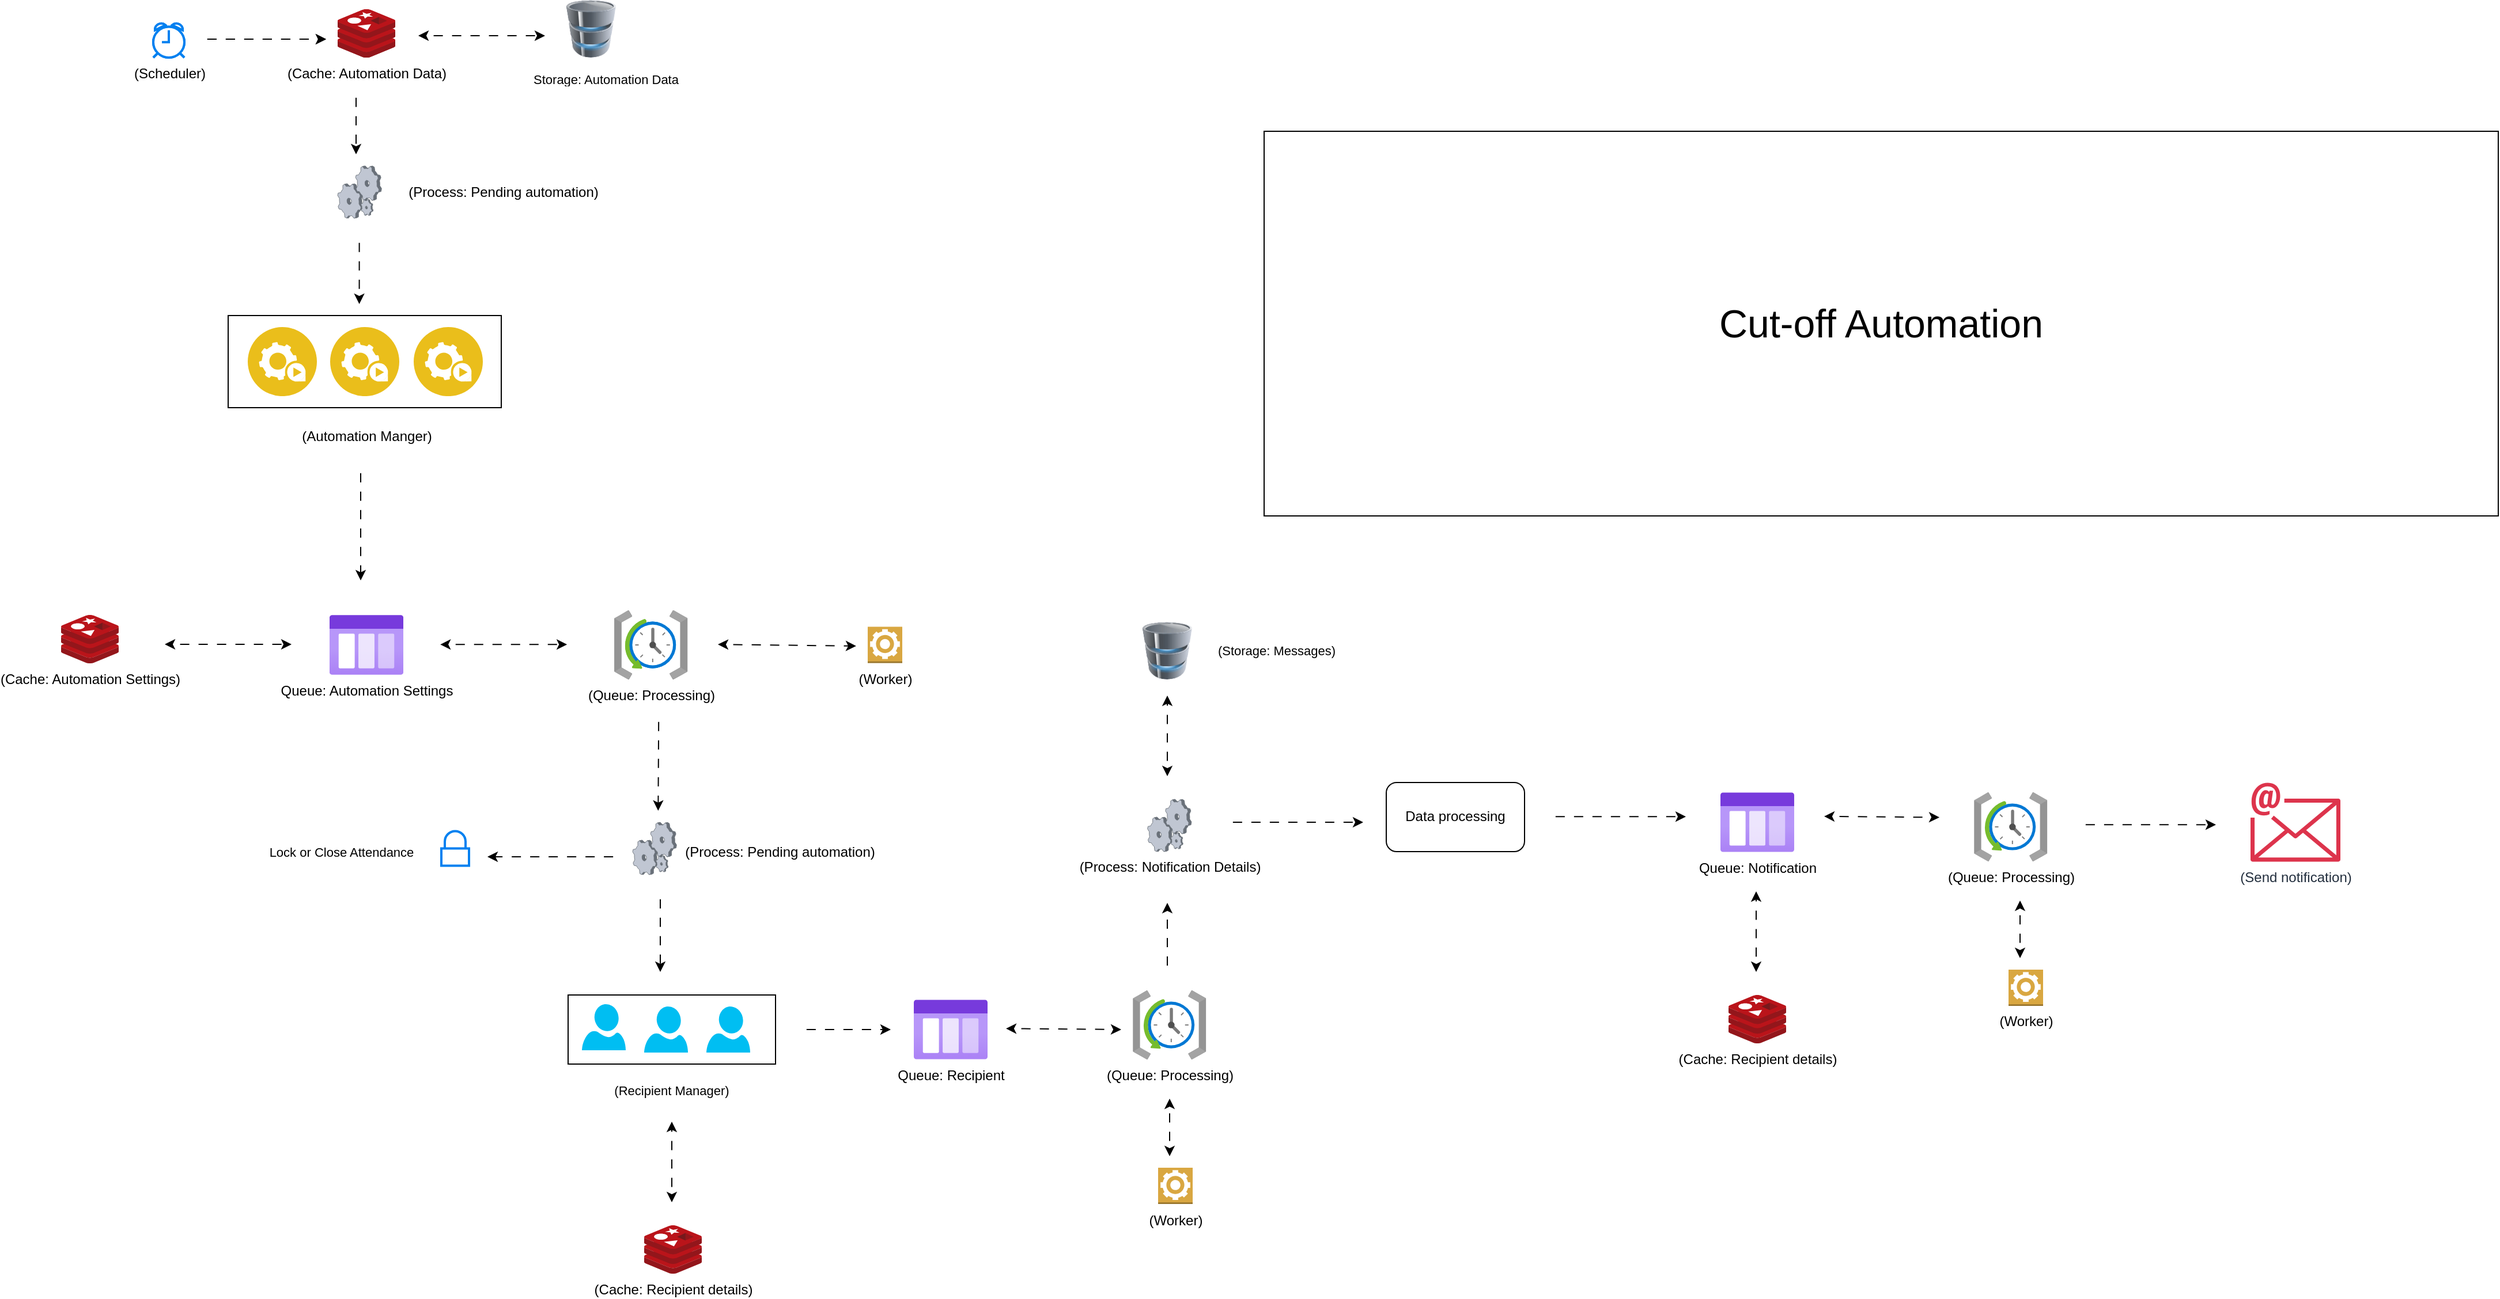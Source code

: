 <mxfile version="26.2.14">
  <diagram name="Page-1" id="Em6BvC492MvVYmxUUfeI">
    <mxGraphModel dx="3518" dy="1351" grid="0" gridSize="10" guides="1" tooltips="1" connect="1" arrows="1" fold="1" page="1" pageScale="1" pageWidth="827" pageHeight="1169" math="0" shadow="0">
      <root>
        <mxCell id="0" />
        <mxCell id="1" parent="0" />
        <mxCell id="7x9RBcGUPpXrEn_A4fuS-170" value="" style="endArrow=classic;html=1;rounded=0;flowAnimation=1;" parent="1" edge="1">
          <mxGeometry width="50" height="50" relative="1" as="geometry">
            <mxPoint x="100" y="70" as="sourcePoint" />
            <mxPoint x="210" y="70" as="targetPoint" />
          </mxGeometry>
        </mxCell>
        <mxCell id="7x9RBcGUPpXrEn_A4fuS-171" value="" style="endArrow=classic;html=1;rounded=0;flowAnimation=1;" parent="1" edge="1">
          <mxGeometry width="50" height="50" relative="1" as="geometry">
            <mxPoint x="236" y="114" as="sourcePoint" />
            <mxPoint x="236" y="170" as="targetPoint" />
          </mxGeometry>
        </mxCell>
        <mxCell id="7x9RBcGUPpXrEn_A4fuS-172" value="" style="image;aspect=fixed;html=1;points=[];align=center;fontSize=12;image=img/lib/azure2/management_governance/Scheduler_Job_Collections.svg;" parent="1" vertex="1">
          <mxGeometry x="460" y="566" width="63.76" height="60" as="geometry" />
        </mxCell>
        <mxCell id="7x9RBcGUPpXrEn_A4fuS-173" value="" style="html=1;verticalLabelPosition=bottom;align=center;labelBackgroundColor=#ffffff;verticalAlign=top;strokeWidth=2;strokeColor=#0080F0;shadow=0;dashed=0;shape=mxgraph.ios7.icons.alarm_clock;" parent="1" vertex="1">
          <mxGeometry x="60" y="56" width="27" height="30" as="geometry" />
        </mxCell>
        <mxCell id="7x9RBcGUPpXrEn_A4fuS-174" value="" style="image;sketch=0;aspect=fixed;html=1;points=[];align=center;fontSize=12;image=img/lib/mscae/Cache_Redis_Product.svg;" parent="1" vertex="1">
          <mxGeometry x="220.0" y="44" width="50" height="42" as="geometry" />
        </mxCell>
        <mxCell id="7x9RBcGUPpXrEn_A4fuS-175" value="" style="image;html=1;image=img/lib/clip_art/computers/Database_128x128.png" parent="1" vertex="1">
          <mxGeometry x="400" y="36" width="80" height="50" as="geometry" />
        </mxCell>
        <mxCell id="7x9RBcGUPpXrEn_A4fuS-176" value="" style="verticalLabelPosition=bottom;sketch=0;aspect=fixed;html=1;verticalAlign=top;strokeColor=none;align=center;outlineConnect=0;shape=mxgraph.citrix.process;" parent="1" vertex="1">
          <mxGeometry x="220" y="180" width="38.16" height="45.49" as="geometry" />
        </mxCell>
        <mxCell id="7x9RBcGUPpXrEn_A4fuS-177" value="&lt;font&gt;Queue: Automation Settings&lt;/font&gt;" style="image;aspect=fixed;html=1;points=[];align=center;fontSize=12;image=img/lib/azure2/general/Storage_Queue.svg;" parent="1" vertex="1">
          <mxGeometry x="213" y="570" width="64" height="52" as="geometry" />
        </mxCell>
        <mxCell id="7x9RBcGUPpXrEn_A4fuS-178" value="&lt;font style=&quot;font-size: 11px;&quot;&gt;Storage: Automation Data&lt;/font&gt;" style="text;html=1;align=center;verticalAlign=middle;whiteSpace=wrap;rounded=0;" parent="1" vertex="1">
          <mxGeometry x="380" y="90" width="146" height="30" as="geometry" />
        </mxCell>
        <mxCell id="7x9RBcGUPpXrEn_A4fuS-179" value="" style="endArrow=classic;html=1;rounded=0;flowAnimation=1;" parent="1" edge="1">
          <mxGeometry width="50" height="50" relative="1" as="geometry">
            <mxPoint x="100" y="70" as="sourcePoint" />
            <mxPoint x="210" y="70" as="targetPoint" />
          </mxGeometry>
        </mxCell>
        <mxCell id="7x9RBcGUPpXrEn_A4fuS-180" value="(Queue: Processing)" style="image;aspect=fixed;html=1;points=[];align=center;fontSize=12;image=img/lib/azure2/management_governance/Scheduler_Job_Collections.svg;" parent="1" vertex="1">
          <mxGeometry x="460" y="566" width="63.76" height="60" as="geometry" />
        </mxCell>
        <mxCell id="7x9RBcGUPpXrEn_A4fuS-181" value="" style="rounded=0;whiteSpace=wrap;html=1;" parent="1" vertex="1">
          <mxGeometry x="420" y="900" width="180" height="60" as="geometry" />
        </mxCell>
        <mxCell id="7x9RBcGUPpXrEn_A4fuS-182" value="" style="verticalLabelPosition=bottom;html=1;verticalAlign=top;align=center;strokeColor=none;fillColor=#00BEF2;shape=mxgraph.azure.user;" parent="1" vertex="1">
          <mxGeometry x="432" y="908" width="38" height="40" as="geometry" />
        </mxCell>
        <mxCell id="7x9RBcGUPpXrEn_A4fuS-183" value="" style="verticalLabelPosition=bottom;html=1;verticalAlign=top;align=center;strokeColor=none;fillColor=#00BEF2;shape=mxgraph.azure.user;" parent="1" vertex="1">
          <mxGeometry x="540" y="910" width="38" height="40" as="geometry" />
        </mxCell>
        <mxCell id="7x9RBcGUPpXrEn_A4fuS-184" value="" style="verticalLabelPosition=bottom;html=1;verticalAlign=top;align=center;strokeColor=none;fillColor=#00BEF2;shape=mxgraph.azure.user;" parent="1" vertex="1">
          <mxGeometry x="486" y="910" width="38" height="40" as="geometry" />
        </mxCell>
        <mxCell id="7x9RBcGUPpXrEn_A4fuS-185" value="" style="endArrow=classic;html=1;rounded=0;flowAnimation=1;" parent="1" edge="1">
          <mxGeometry width="50" height="50" relative="1" as="geometry">
            <mxPoint x="498.62" y="656" as="sourcePoint" />
            <mxPoint x="498.16" y="740" as="targetPoint" />
          </mxGeometry>
        </mxCell>
        <mxCell id="7x9RBcGUPpXrEn_A4fuS-186" value="&lt;font style=&quot;font-size: 11px;&quot;&gt;(Recipient Manager)&lt;/font&gt;" style="text;html=1;align=center;verticalAlign=middle;whiteSpace=wrap;rounded=0;" parent="1" vertex="1">
          <mxGeometry x="455" y="968" width="110" height="30" as="geometry" />
        </mxCell>
        <mxCell id="7x9RBcGUPpXrEn_A4fuS-187" value="(Scheduler)" style="html=1;verticalLabelPosition=bottom;align=center;labelBackgroundColor=#ffffff;verticalAlign=top;strokeWidth=2;strokeColor=#0080F0;shadow=0;dashed=0;shape=mxgraph.ios7.icons.alarm_clock;" parent="1" vertex="1">
          <mxGeometry x="60" y="56" width="27" height="30" as="geometry" />
        </mxCell>
        <mxCell id="7x9RBcGUPpXrEn_A4fuS-188" value="(Cache: Automation Data)" style="image;sketch=0;aspect=fixed;html=1;points=[];align=center;fontSize=12;image=img/lib/mscae/Cache_Redis_Product.svg;" parent="1" vertex="1">
          <mxGeometry x="220.0" y="44" width="50" height="42" as="geometry" />
        </mxCell>
        <mxCell id="7x9RBcGUPpXrEn_A4fuS-189" value="&lt;font&gt;Queue: Automation Settings&lt;/font&gt;" style="image;aspect=fixed;html=1;points=[];align=center;fontSize=12;image=img/lib/azure2/general/Storage_Queue.svg;" parent="1" vertex="1">
          <mxGeometry x="213" y="570" width="64" height="52" as="geometry" />
        </mxCell>
        <mxCell id="7x9RBcGUPpXrEn_A4fuS-190" value="" style="endArrow=classic;html=1;rounded=0;flowAnimation=1;" parent="1" edge="1">
          <mxGeometry width="50" height="50" relative="1" as="geometry">
            <mxPoint x="238.81" y="240" as="sourcePoint" />
            <mxPoint x="238.79" y="300" as="targetPoint" />
          </mxGeometry>
        </mxCell>
        <mxCell id="7x9RBcGUPpXrEn_A4fuS-191" value="" style="endArrow=classic;html=1;rounded=0;flowAnimation=1;" parent="1" edge="1">
          <mxGeometry width="50" height="50" relative="1" as="geometry">
            <mxPoint x="240" y="440" as="sourcePoint" />
            <mxPoint x="240" y="540" as="targetPoint" />
          </mxGeometry>
        </mxCell>
        <mxCell id="7x9RBcGUPpXrEn_A4fuS-192" value="" style="endArrow=classic;html=1;rounded=0;flowAnimation=1;" parent="1" edge="1">
          <mxGeometry width="50" height="50" relative="1" as="geometry">
            <mxPoint x="500" y="810" as="sourcePoint" />
            <mxPoint x="500" y="880" as="targetPoint" />
          </mxGeometry>
        </mxCell>
        <mxCell id="7x9RBcGUPpXrEn_A4fuS-193" value="" style="endArrow=classic;html=1;rounded=0;flowAnimation=1;" parent="1" edge="1">
          <mxGeometry width="50" height="50" relative="1" as="geometry">
            <mxPoint x="620" y="930" as="sourcePoint" />
            <mxPoint x="700" y="930" as="targetPoint" />
          </mxGeometry>
        </mxCell>
        <mxCell id="7x9RBcGUPpXrEn_A4fuS-194" value="&lt;font&gt;Queue: Recipient&lt;/font&gt;" style="image;aspect=fixed;html=1;points=[];align=center;fontSize=12;image=img/lib/azure2/general/Storage_Queue.svg;" parent="1" vertex="1">
          <mxGeometry x="720" y="904" width="64" height="52" as="geometry" />
        </mxCell>
        <mxCell id="7x9RBcGUPpXrEn_A4fuS-195" value="" style="endArrow=classic;html=1;rounded=0;flowAnimation=1;" parent="1" edge="1">
          <mxGeometry width="50" height="50" relative="1" as="geometry">
            <mxPoint x="940" y="881.49" as="sourcePoint" />
            <mxPoint x="940" y="820" as="targetPoint" />
          </mxGeometry>
        </mxCell>
        <mxCell id="7x9RBcGUPpXrEn_A4fuS-196" value="" style="html=1;verticalLabelPosition=bottom;align=center;labelBackgroundColor=#ffffff;verticalAlign=top;strokeWidth=2;strokeColor=#0080F0;shadow=0;dashed=0;shape=mxgraph.ios7.icons.locked;" parent="1" vertex="1">
          <mxGeometry x="310" y="757.75" width="24" height="30" as="geometry" />
        </mxCell>
        <mxCell id="7x9RBcGUPpXrEn_A4fuS-197" value="" style="endArrow=classic;html=1;rounded=0;flowAnimation=1;" parent="1" edge="1">
          <mxGeometry width="50" height="50" relative="1" as="geometry">
            <mxPoint x="466" y="780" as="sourcePoint" />
            <mxPoint x="350" y="780" as="targetPoint" />
          </mxGeometry>
        </mxCell>
        <mxCell id="7x9RBcGUPpXrEn_A4fuS-198" value="" style="image;html=1;image=img/lib/clip_art/computers/Database_128x128.png" parent="1" vertex="1">
          <mxGeometry x="900" y="576" width="80" height="50" as="geometry" />
        </mxCell>
        <mxCell id="7x9RBcGUPpXrEn_A4fuS-199" value="(Send notification)" style="sketch=0;outlineConnect=0;fontColor=#232F3E;gradientColor=none;fillColor=#DD344C;strokeColor=none;dashed=0;verticalLabelPosition=bottom;verticalAlign=top;align=center;html=1;fontSize=12;fontStyle=0;aspect=fixed;shape=mxgraph.aws4.email;" parent="1" vertex="1">
          <mxGeometry x="1880" y="715.49" width="78" height="69" as="geometry" />
        </mxCell>
        <mxCell id="7x9RBcGUPpXrEn_A4fuS-200" value="" style="endArrow=classic;html=1;rounded=0;flowAnimation=1;" parent="1" edge="1">
          <mxGeometry width="50" height="50" relative="1" as="geometry">
            <mxPoint x="990" y="750" as="sourcePoint" />
            <mxPoint x="1110" y="750" as="targetPoint" />
          </mxGeometry>
        </mxCell>
        <mxCell id="7x9RBcGUPpXrEn_A4fuS-201" value="&lt;font style=&quot;font-size: 11px;&quot;&gt;Lock or Close Attendance&lt;/font&gt;" style="text;html=1;align=center;verticalAlign=middle;whiteSpace=wrap;rounded=0;" parent="1" vertex="1">
          <mxGeometry x="150" y="761.49" width="147" height="30" as="geometry" />
        </mxCell>
        <mxCell id="7x9RBcGUPpXrEn_A4fuS-202" value="&lt;font&gt;Queue: Notification&lt;/font&gt;" style="image;aspect=fixed;html=1;points=[];align=center;fontSize=12;image=img/lib/azure2/general/Storage_Queue.svg;" parent="1" vertex="1">
          <mxGeometry x="1420" y="723.99" width="64" height="52" as="geometry" />
        </mxCell>
        <mxCell id="7x9RBcGUPpXrEn_A4fuS-203" value="" style="endArrow=classic;html=1;rounded=0;flowAnimation=1;" parent="1" edge="1">
          <mxGeometry width="50" height="50" relative="1" as="geometry">
            <mxPoint x="1730" y="752.16" as="sourcePoint" />
            <mxPoint x="1850" y="752.16" as="targetPoint" />
          </mxGeometry>
        </mxCell>
        <mxCell id="7x9RBcGUPpXrEn_A4fuS-204" value="&lt;font style=&quot;font-size: 11px;&quot;&gt;(Storage: Messages)&lt;/font&gt;" style="text;html=1;align=center;verticalAlign=middle;whiteSpace=wrap;rounded=0;" parent="1" vertex="1">
          <mxGeometry x="980" y="586" width="110" height="30" as="geometry" />
        </mxCell>
        <mxCell id="7x9RBcGUPpXrEn_A4fuS-205" value="" style="endArrow=classic;startArrow=classic;html=1;rounded=0;flowAnimation=1;" parent="1" edge="1">
          <mxGeometry width="50" height="50" relative="1" as="geometry">
            <mxPoint x="290" y="67" as="sourcePoint" />
            <mxPoint x="400" y="67" as="targetPoint" />
          </mxGeometry>
        </mxCell>
        <mxCell id="7x9RBcGUPpXrEn_A4fuS-206" value="" style="rounded=0;whiteSpace=wrap;html=1;" parent="1" vertex="1">
          <mxGeometry x="125" y="310" width="237" height="80" as="geometry" />
        </mxCell>
        <mxCell id="7x9RBcGUPpXrEn_A4fuS-207" value="" style="image;aspect=fixed;perimeter=ellipsePerimeter;html=1;align=center;shadow=0;dashed=0;fontColor=#4277BB;labelBackgroundColor=default;fontSize=12;spacingTop=3;image=img/lib/ibm/applications/automation_tools.svg;" parent="1" vertex="1">
          <mxGeometry x="142" y="320" width="60" height="60" as="geometry" />
        </mxCell>
        <mxCell id="7x9RBcGUPpXrEn_A4fuS-208" value="" style="image;aspect=fixed;perimeter=ellipsePerimeter;html=1;align=center;shadow=0;dashed=0;fontColor=#4277BB;labelBackgroundColor=default;fontSize=12;spacingTop=3;image=img/lib/ibm/applications/automation_tools.svg;" parent="1" vertex="1">
          <mxGeometry x="213.5" y="320" width="60" height="60" as="geometry" />
        </mxCell>
        <mxCell id="7x9RBcGUPpXrEn_A4fuS-209" value="" style="image;aspect=fixed;perimeter=ellipsePerimeter;html=1;align=center;shadow=0;dashed=0;fontColor=#4277BB;labelBackgroundColor=default;fontSize=12;spacingTop=3;image=img/lib/ibm/applications/automation_tools.svg;" parent="1" vertex="1">
          <mxGeometry x="286" y="320" width="60" height="60" as="geometry" />
        </mxCell>
        <mxCell id="7x9RBcGUPpXrEn_A4fuS-210" value="(Automation Manger)" style="text;html=1;align=center;verticalAlign=middle;whiteSpace=wrap;rounded=0;" parent="1" vertex="1">
          <mxGeometry x="167.5" y="400" width="155" height="30" as="geometry" />
        </mxCell>
        <mxCell id="7x9RBcGUPpXrEn_A4fuS-211" value="(Process: Pending automation)" style="text;html=1;align=center;verticalAlign=middle;whiteSpace=wrap;rounded=0;" parent="1" vertex="1">
          <mxGeometry x="258.16" y="187.74" width="211.84" height="30" as="geometry" />
        </mxCell>
        <mxCell id="7x9RBcGUPpXrEn_A4fuS-212" value="(Cache: Automation Settings)" style="image;sketch=0;aspect=fixed;html=1;points=[];align=center;fontSize=12;image=img/lib/mscae/Cache_Redis_Product.svg;" parent="1" vertex="1">
          <mxGeometry x="-20.0" y="570" width="50" height="42" as="geometry" />
        </mxCell>
        <mxCell id="7x9RBcGUPpXrEn_A4fuS-213" value="" style="endArrow=classic;startArrow=classic;html=1;rounded=0;flowAnimation=1;" parent="1" edge="1">
          <mxGeometry width="50" height="50" relative="1" as="geometry">
            <mxPoint x="70" y="595.5" as="sourcePoint" />
            <mxPoint x="180" y="595.5" as="targetPoint" />
          </mxGeometry>
        </mxCell>
        <mxCell id="7x9RBcGUPpXrEn_A4fuS-214" value="" style="endArrow=classic;startArrow=classic;html=1;rounded=0;flowAnimation=1;" parent="1" edge="1">
          <mxGeometry width="50" height="50" relative="1" as="geometry">
            <mxPoint x="309.08" y="595.66" as="sourcePoint" />
            <mxPoint x="419.08" y="595.66" as="targetPoint" />
          </mxGeometry>
        </mxCell>
        <mxCell id="7x9RBcGUPpXrEn_A4fuS-215" value="" style="endArrow=classic;startArrow=classic;html=1;rounded=0;flowAnimation=1;" parent="1" edge="1">
          <mxGeometry width="50" height="50" relative="1" as="geometry">
            <mxPoint x="550" y="595.58" as="sourcePoint" />
            <mxPoint x="670" y="597" as="targetPoint" />
          </mxGeometry>
        </mxCell>
        <mxCell id="7x9RBcGUPpXrEn_A4fuS-216" value="(Worker)" style="outlineConnect=0;dashed=0;verticalLabelPosition=bottom;verticalAlign=top;align=center;html=1;shape=mxgraph.aws3.worker;fillColor=#D9A741;gradientColor=none;" parent="1" vertex="1">
          <mxGeometry x="680" y="580.25" width="30" height="31.5" as="geometry" />
        </mxCell>
        <mxCell id="7x9RBcGUPpXrEn_A4fuS-217" value="" style="verticalLabelPosition=bottom;sketch=0;aspect=fixed;html=1;verticalAlign=top;strokeColor=none;align=center;outlineConnect=0;shape=mxgraph.citrix.process;" parent="1" vertex="1">
          <mxGeometry x="476" y="750" width="38.16" height="45.49" as="geometry" />
        </mxCell>
        <mxCell id="7x9RBcGUPpXrEn_A4fuS-218" value="(Process: Pending automation)" style="text;html=1;align=center;verticalAlign=middle;whiteSpace=wrap;rounded=0;" parent="1" vertex="1">
          <mxGeometry x="498.16" y="761.49" width="211.84" height="30" as="geometry" />
        </mxCell>
        <mxCell id="7x9RBcGUPpXrEn_A4fuS-219" value="(Cache: Recipient details)" style="image;sketch=0;aspect=fixed;html=1;points=[];align=center;fontSize=12;image=img/lib/mscae/Cache_Redis_Product.svg;" parent="1" vertex="1">
          <mxGeometry x="486" y="1100" width="50" height="42" as="geometry" />
        </mxCell>
        <mxCell id="7x9RBcGUPpXrEn_A4fuS-220" value="" style="endArrow=classic;startArrow=classic;html=1;rounded=0;flowAnimation=1;" parent="1" edge="1">
          <mxGeometry width="50" height="50" relative="1" as="geometry">
            <mxPoint x="510" y="1080" as="sourcePoint" />
            <mxPoint x="510" y="1010" as="targetPoint" />
          </mxGeometry>
        </mxCell>
        <mxCell id="7x9RBcGUPpXrEn_A4fuS-221" value="(Queue: Processing)" style="image;aspect=fixed;html=1;points=[];align=center;fontSize=12;image=img/lib/azure2/management_governance/Scheduler_Job_Collections.svg;" parent="1" vertex="1">
          <mxGeometry x="910" y="896" width="63.76" height="60" as="geometry" />
        </mxCell>
        <mxCell id="7x9RBcGUPpXrEn_A4fuS-222" value="" style="endArrow=classic;startArrow=classic;html=1;rounded=0;flowAnimation=1;" parent="1" edge="1">
          <mxGeometry width="50" height="50" relative="1" as="geometry">
            <mxPoint x="800" y="929.14" as="sourcePoint" />
            <mxPoint x="900" y="930" as="targetPoint" />
          </mxGeometry>
        </mxCell>
        <mxCell id="7x9RBcGUPpXrEn_A4fuS-223" value="(Worker)" style="outlineConnect=0;dashed=0;verticalLabelPosition=bottom;verticalAlign=top;align=center;html=1;shape=mxgraph.aws3.worker;fillColor=#D9A741;gradientColor=none;" parent="1" vertex="1">
          <mxGeometry x="932" y="1050" width="30" height="31.5" as="geometry" />
        </mxCell>
        <mxCell id="7x9RBcGUPpXrEn_A4fuS-224" value="" style="endArrow=classic;startArrow=classic;html=1;rounded=0;flowAnimation=1;" parent="1" edge="1">
          <mxGeometry width="50" height="50" relative="1" as="geometry">
            <mxPoint x="942" y="1040" as="sourcePoint" />
            <mxPoint x="942" y="990" as="targetPoint" />
          </mxGeometry>
        </mxCell>
        <mxCell id="7x9RBcGUPpXrEn_A4fuS-225" value="(Process: Notification Details)" style="verticalLabelPosition=bottom;sketch=0;aspect=fixed;html=1;verticalAlign=top;strokeColor=none;align=center;outlineConnect=0;shape=mxgraph.citrix.process;" parent="1" vertex="1">
          <mxGeometry x="922.8" y="730" width="38.16" height="45.49" as="geometry" />
        </mxCell>
        <mxCell id="7x9RBcGUPpXrEn_A4fuS-226" value="" style="endArrow=classic;startArrow=classic;html=1;rounded=0;flowAnimation=1;" parent="1" edge="1">
          <mxGeometry width="50" height="50" relative="1" as="geometry">
            <mxPoint x="940" y="710" as="sourcePoint" />
            <mxPoint x="940" y="640" as="targetPoint" />
          </mxGeometry>
        </mxCell>
        <mxCell id="7x9RBcGUPpXrEn_A4fuS-227" value="Data processing" style="rounded=1;whiteSpace=wrap;html=1;" parent="1" vertex="1">
          <mxGeometry x="1130" y="715.49" width="120" height="60" as="geometry" />
        </mxCell>
        <mxCell id="7x9RBcGUPpXrEn_A4fuS-228" value="" style="endArrow=classic;html=1;rounded=0;flowAnimation=1;" parent="1" edge="1">
          <mxGeometry width="50" height="50" relative="1" as="geometry">
            <mxPoint x="1270" y="745.15" as="sourcePoint" />
            <mxPoint x="1390" y="745.15" as="targetPoint" />
          </mxGeometry>
        </mxCell>
        <mxCell id="7x9RBcGUPpXrEn_A4fuS-229" value="(Cache: Recipient details)" style="image;sketch=0;aspect=fixed;html=1;points=[];align=center;fontSize=12;image=img/lib/mscae/Cache_Redis_Product.svg;" parent="1" vertex="1">
          <mxGeometry x="1427" y="900" width="50" height="42" as="geometry" />
        </mxCell>
        <mxCell id="7x9RBcGUPpXrEn_A4fuS-230" value="" style="endArrow=classic;startArrow=classic;html=1;rounded=0;flowAnimation=1;" parent="1" edge="1">
          <mxGeometry width="50" height="50" relative="1" as="geometry">
            <mxPoint x="1451" y="880" as="sourcePoint" />
            <mxPoint x="1451" y="810" as="targetPoint" />
          </mxGeometry>
        </mxCell>
        <mxCell id="7x9RBcGUPpXrEn_A4fuS-231" value="(Queue: Processing)" style="image;aspect=fixed;html=1;points=[];align=center;fontSize=12;image=img/lib/azure2/management_governance/Scheduler_Job_Collections.svg;" parent="1" vertex="1">
          <mxGeometry x="1640" y="723.99" width="63.76" height="60" as="geometry" />
        </mxCell>
        <mxCell id="7x9RBcGUPpXrEn_A4fuS-232" value="(Worker)" style="outlineConnect=0;dashed=0;verticalLabelPosition=bottom;verticalAlign=top;align=center;html=1;shape=mxgraph.aws3.worker;fillColor=#D9A741;gradientColor=none;" parent="1" vertex="1">
          <mxGeometry x="1670" y="877.99" width="30" height="31.5" as="geometry" />
        </mxCell>
        <mxCell id="7x9RBcGUPpXrEn_A4fuS-233" value="" style="endArrow=classic;startArrow=classic;html=1;rounded=0;flowAnimation=1;" parent="1" edge="1">
          <mxGeometry width="50" height="50" relative="1" as="geometry">
            <mxPoint x="1680" y="867.99" as="sourcePoint" />
            <mxPoint x="1680" y="817.99" as="targetPoint" />
          </mxGeometry>
        </mxCell>
        <mxCell id="7x9RBcGUPpXrEn_A4fuS-234" value="" style="endArrow=classic;startArrow=classic;html=1;rounded=0;flowAnimation=1;" parent="1" edge="1">
          <mxGeometry width="50" height="50" relative="1" as="geometry">
            <mxPoint x="1510" y="744.9" as="sourcePoint" />
            <mxPoint x="1610" y="745.76" as="targetPoint" />
          </mxGeometry>
        </mxCell>
        <mxCell id="7x9RBcGUPpXrEn_A4fuS-235" value="&lt;font style=&quot;font-size: 34px;&quot;&gt;Cut-off Automation&lt;/font&gt;" style="rounded=0;whiteSpace=wrap;html=1;" parent="1" vertex="1">
          <mxGeometry x="1024" y="150" width="1071" height="334" as="geometry" />
        </mxCell>
      </root>
    </mxGraphModel>
  </diagram>
</mxfile>
